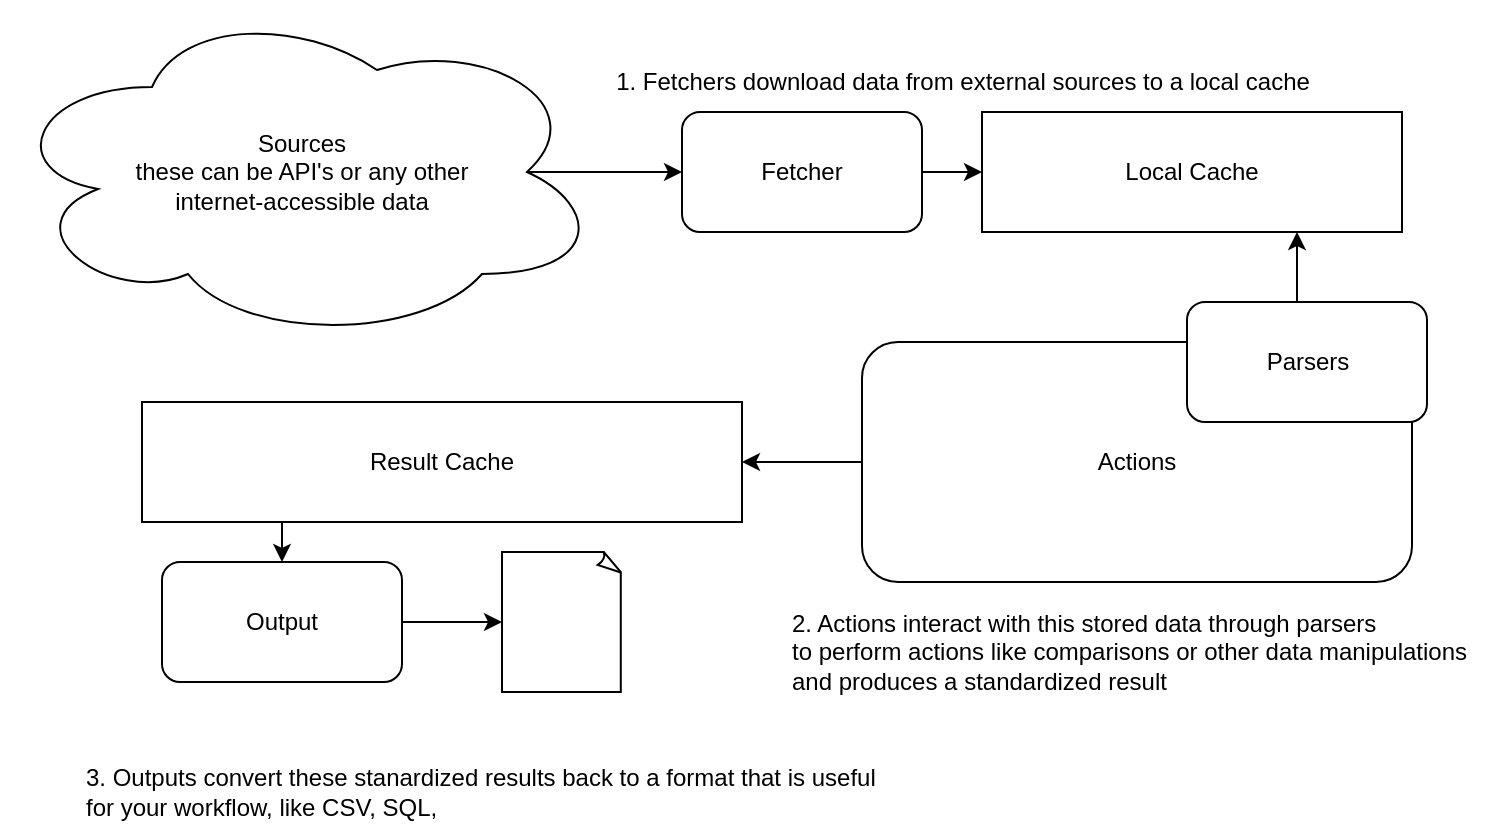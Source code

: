 <mxfile version="13.7.9" type="device"><diagram id="LscZ_216-JA5jk5MYZ07" name="Page-1"><mxGraphModel dx="1127" dy="645" grid="1" gridSize="10" guides="1" tooltips="1" connect="1" arrows="1" fold="1" page="1" pageScale="1" pageWidth="850" pageHeight="1100" math="0" shadow="0"><root><mxCell id="0"/><mxCell id="1" parent="0"/><mxCell id="OhpWYWkyzgVGDgiEgkXA-21" style="edgeStyle=orthogonalEdgeStyle;rounded=0;orthogonalLoop=1;jettySize=auto;html=1;exitX=1;exitY=0.5;exitDx=0;exitDy=0;entryX=0;entryY=0.5;entryDx=0;entryDy=0;endArrow=classic;endFill=1;" edge="1" parent="1" source="OhpWYWkyzgVGDgiEgkXA-1" target="OhpWYWkyzgVGDgiEgkXA-2"><mxGeometry relative="1" as="geometry"/></mxCell><mxCell id="OhpWYWkyzgVGDgiEgkXA-1" value="Fetcher" style="rounded=1;whiteSpace=wrap;html=1;" vertex="1" parent="1"><mxGeometry x="390" y="65" width="120" height="60" as="geometry"/></mxCell><mxCell id="OhpWYWkyzgVGDgiEgkXA-2" value="Local Cache" style="rounded=0;whiteSpace=wrap;html=1;" vertex="1" parent="1"><mxGeometry x="540" y="65" width="210" height="60" as="geometry"/></mxCell><mxCell id="OhpWYWkyzgVGDgiEgkXA-20" style="edgeStyle=orthogonalEdgeStyle;rounded=0;orthogonalLoop=1;jettySize=auto;html=1;exitX=0.875;exitY=0.5;exitDx=0;exitDy=0;exitPerimeter=0;entryX=0;entryY=0.5;entryDx=0;entryDy=0;endArrow=classic;endFill=1;" edge="1" parent="1" source="OhpWYWkyzgVGDgiEgkXA-3" target="OhpWYWkyzgVGDgiEgkXA-1"><mxGeometry relative="1" as="geometry"/></mxCell><mxCell id="OhpWYWkyzgVGDgiEgkXA-3" value="Sources&lt;br&gt;these can be API's or any other&lt;br&gt;internet-accessible data" style="ellipse;shape=cloud;whiteSpace=wrap;html=1;" vertex="1" parent="1"><mxGeometry x="50" y="10" width="300" height="170" as="geometry"/></mxCell><mxCell id="OhpWYWkyzgVGDgiEgkXA-13" style="edgeStyle=orthogonalEdgeStyle;rounded=0;orthogonalLoop=1;jettySize=auto;html=1;exitX=0;exitY=0.5;exitDx=0;exitDy=0;entryX=1;entryY=0.5;entryDx=0;entryDy=0;endArrow=classic;endFill=1;" edge="1" parent="1" source="OhpWYWkyzgVGDgiEgkXA-6" target="OhpWYWkyzgVGDgiEgkXA-12"><mxGeometry relative="1" as="geometry"/></mxCell><mxCell id="OhpWYWkyzgVGDgiEgkXA-6" value="Actions" style="rounded=1;whiteSpace=wrap;html=1;" vertex="1" parent="1"><mxGeometry x="480" y="180" width="275" height="120" as="geometry"/></mxCell><mxCell id="OhpWYWkyzgVGDgiEgkXA-9" style="edgeStyle=orthogonalEdgeStyle;rounded=0;orthogonalLoop=1;jettySize=auto;html=1;exitX=0.5;exitY=0;exitDx=0;exitDy=0;entryX=0.75;entryY=1;entryDx=0;entryDy=0;" edge="1" parent="1" source="OhpWYWkyzgVGDgiEgkXA-7" target="OhpWYWkyzgVGDgiEgkXA-2"><mxGeometry relative="1" as="geometry"/></mxCell><mxCell id="OhpWYWkyzgVGDgiEgkXA-7" value="Parsers" style="rounded=1;whiteSpace=wrap;html=1;" vertex="1" parent="1"><mxGeometry x="642.5" y="160" width="120" height="60" as="geometry"/></mxCell><mxCell id="OhpWYWkyzgVGDgiEgkXA-10" value="1. Fetchers download data from external sources to a local cache" style="text;html=1;align=center;verticalAlign=middle;resizable=0;points=[];autosize=1;" vertex="1" parent="1"><mxGeometry x="350" y="40" width="360" height="20" as="geometry"/></mxCell><mxCell id="OhpWYWkyzgVGDgiEgkXA-11" value="2. Actions interact with this stored data through parsers&lt;br&gt;to perform actions like comparisons or other data manipulations&lt;br&gt;and produces a standardized result" style="text;html=1;align=left;verticalAlign=middle;resizable=0;points=[];autosize=1;" vertex="1" parent="1"><mxGeometry x="442.5" y="310" width="350" height="50" as="geometry"/></mxCell><mxCell id="OhpWYWkyzgVGDgiEgkXA-22" style="edgeStyle=orthogonalEdgeStyle;rounded=0;orthogonalLoop=1;jettySize=auto;html=1;exitX=0.25;exitY=1;exitDx=0;exitDy=0;entryX=0.5;entryY=0;entryDx=0;entryDy=0;endArrow=classic;endFill=1;" edge="1" parent="1" source="OhpWYWkyzgVGDgiEgkXA-12" target="OhpWYWkyzgVGDgiEgkXA-14"><mxGeometry relative="1" as="geometry"/></mxCell><mxCell id="OhpWYWkyzgVGDgiEgkXA-12" value="Result Cache" style="rounded=0;whiteSpace=wrap;html=1;" vertex="1" parent="1"><mxGeometry x="120" y="210" width="300" height="60" as="geometry"/></mxCell><mxCell id="OhpWYWkyzgVGDgiEgkXA-23" style="edgeStyle=orthogonalEdgeStyle;rounded=0;orthogonalLoop=1;jettySize=auto;html=1;exitX=1;exitY=0.5;exitDx=0;exitDy=0;entryX=0;entryY=0.5;entryDx=0;entryDy=0;entryPerimeter=0;endArrow=classic;endFill=1;" edge="1" parent="1" source="OhpWYWkyzgVGDgiEgkXA-14" target="OhpWYWkyzgVGDgiEgkXA-17"><mxGeometry relative="1" as="geometry"/></mxCell><mxCell id="OhpWYWkyzgVGDgiEgkXA-14" value="Output" style="rounded=1;whiteSpace=wrap;html=1;" vertex="1" parent="1"><mxGeometry x="130" y="290" width="120" height="60" as="geometry"/></mxCell><mxCell id="OhpWYWkyzgVGDgiEgkXA-15" value="3. Outputs convert these stanardized results back to a format that is useful&lt;br&gt;for your workflow, like CSV, SQL,&amp;nbsp;" style="text;html=1;align=left;verticalAlign=middle;resizable=0;points=[];autosize=1;" vertex="1" parent="1"><mxGeometry x="90" y="390" width="410" height="30" as="geometry"/></mxCell><mxCell id="OhpWYWkyzgVGDgiEgkXA-17" value="" style="whiteSpace=wrap;html=1;shape=mxgraph.basic.document" vertex="1" parent="1"><mxGeometry x="300" y="285" width="60" height="70" as="geometry"/></mxCell><mxCell id="OhpWYWkyzgVGDgiEgkXA-19" style="edgeStyle=orthogonalEdgeStyle;rounded=0;orthogonalLoop=1;jettySize=auto;html=1;exitX=0.5;exitY=1;exitDx=0;exitDy=0;endArrow=classic;endFill=1;" edge="1" parent="1" source="OhpWYWkyzgVGDgiEgkXA-2" target="OhpWYWkyzgVGDgiEgkXA-2"><mxGeometry relative="1" as="geometry"/></mxCell></root></mxGraphModel></diagram></mxfile>